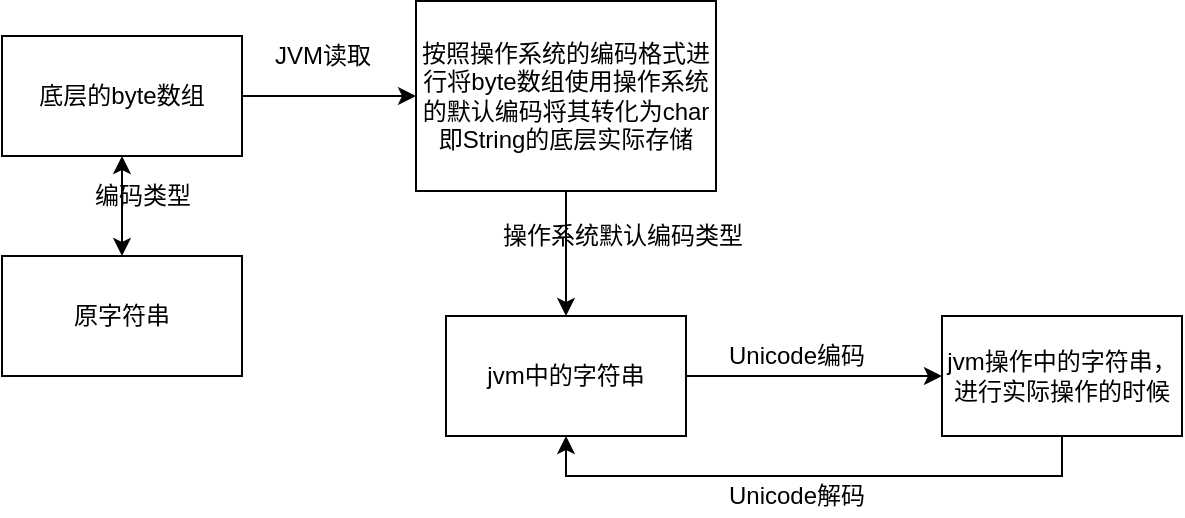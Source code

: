 <mxfile version="18.0.3" type="github">
  <diagram id="Y_zqLpwK-s-20bb0sWx3" name="第 1 页">
    <mxGraphModel dx="1422" dy="754" grid="1" gridSize="10" guides="1" tooltips="1" connect="1" arrows="1" fold="1" page="1" pageScale="1" pageWidth="827" pageHeight="1169" math="0" shadow="0">
      <root>
        <mxCell id="0" />
        <mxCell id="1" parent="0" />
        <mxCell id="ttnnJIjA9G-Q_sFXiSrG-1" value="原字符串" style="rounded=0;whiteSpace=wrap;html=1;" parent="1" vertex="1">
          <mxGeometry x="140" y="180" width="120" height="60" as="geometry" />
        </mxCell>
        <mxCell id="ttnnJIjA9G-Q_sFXiSrG-2" value="底层的byte数组" style="rounded=0;whiteSpace=wrap;html=1;" parent="1" vertex="1">
          <mxGeometry x="140" y="70" width="120" height="60" as="geometry" />
        </mxCell>
        <mxCell id="ttnnJIjA9G-Q_sFXiSrG-3" value="" style="endArrow=classic;startArrow=classic;html=1;rounded=0;exitX=0.5;exitY=0;exitDx=0;exitDy=0;" parent="1" source="ttnnJIjA9G-Q_sFXiSrG-1" target="ttnnJIjA9G-Q_sFXiSrG-2" edge="1">
          <mxGeometry width="50" height="50" relative="1" as="geometry">
            <mxPoint x="390" y="410" as="sourcePoint" />
            <mxPoint x="440" y="360" as="targetPoint" />
          </mxGeometry>
        </mxCell>
        <mxCell id="Clm08EFhY0WN1bNjYeMY-2" value="" style="edgeStyle=orthogonalEdgeStyle;rounded=0;orthogonalLoop=1;jettySize=auto;html=1;" edge="1" parent="1" source="ttnnJIjA9G-Q_sFXiSrG-4" target="Clm08EFhY0WN1bNjYeMY-1">
          <mxGeometry relative="1" as="geometry" />
        </mxCell>
        <mxCell id="ttnnJIjA9G-Q_sFXiSrG-4" value="按照操作系统的编码格式进行将byte数组使用操作系统的默认编码将其转化为char即String的底层实际存储" style="rounded=0;whiteSpace=wrap;html=1;" parent="1" vertex="1">
          <mxGeometry x="347" y="52.5" width="150" height="95" as="geometry" />
        </mxCell>
        <mxCell id="ttnnJIjA9G-Q_sFXiSrG-5" value="" style="endArrow=classic;html=1;rounded=0;exitX=1;exitY=0.5;exitDx=0;exitDy=0;entryX=0;entryY=0.5;entryDx=0;entryDy=0;" parent="1" source="ttnnJIjA9G-Q_sFXiSrG-2" target="ttnnJIjA9G-Q_sFXiSrG-4" edge="1">
          <mxGeometry width="50" height="50" relative="1" as="geometry">
            <mxPoint x="390" y="410" as="sourcePoint" />
            <mxPoint x="440" y="360" as="targetPoint" />
          </mxGeometry>
        </mxCell>
        <mxCell id="ttnnJIjA9G-Q_sFXiSrG-6" value="JVM读取" style="text;html=1;align=center;verticalAlign=middle;resizable=0;points=[];autosize=1;strokeColor=none;fillColor=none;" parent="1" vertex="1">
          <mxGeometry x="270" y="70" width="60" height="20" as="geometry" />
        </mxCell>
        <mxCell id="Clm08EFhY0WN1bNjYeMY-4" value="" style="edgeStyle=orthogonalEdgeStyle;rounded=0;orthogonalLoop=1;jettySize=auto;html=1;" edge="1" parent="1" source="Clm08EFhY0WN1bNjYeMY-1" target="Clm08EFhY0WN1bNjYeMY-3">
          <mxGeometry relative="1" as="geometry" />
        </mxCell>
        <mxCell id="Clm08EFhY0WN1bNjYeMY-1" value="jvm中的字符串" style="rounded=0;whiteSpace=wrap;html=1;" vertex="1" parent="1">
          <mxGeometry x="362" y="210" width="120" height="60" as="geometry" />
        </mxCell>
        <mxCell id="Clm08EFhY0WN1bNjYeMY-9" style="edgeStyle=orthogonalEdgeStyle;rounded=0;orthogonalLoop=1;jettySize=auto;html=1;entryX=0.5;entryY=1;entryDx=0;entryDy=0;" edge="1" parent="1" source="Clm08EFhY0WN1bNjYeMY-3" target="Clm08EFhY0WN1bNjYeMY-1">
          <mxGeometry relative="1" as="geometry">
            <Array as="points">
              <mxPoint x="670" y="290" />
              <mxPoint x="422" y="290" />
            </Array>
          </mxGeometry>
        </mxCell>
        <mxCell id="Clm08EFhY0WN1bNjYeMY-3" value="jvm操作中的字符串，进行实际操作的时候" style="rounded=0;whiteSpace=wrap;html=1;" vertex="1" parent="1">
          <mxGeometry x="610" y="210" width="120" height="60" as="geometry" />
        </mxCell>
        <mxCell id="Clm08EFhY0WN1bNjYeMY-5" value="编码类型" style="text;html=1;align=center;verticalAlign=middle;resizable=0;points=[];autosize=1;strokeColor=none;fillColor=none;" vertex="1" parent="1">
          <mxGeometry x="180" y="140" width="60" height="20" as="geometry" />
        </mxCell>
        <mxCell id="Clm08EFhY0WN1bNjYeMY-6" value="操作系统默认编码类型" style="text;html=1;align=center;verticalAlign=middle;resizable=0;points=[];autosize=1;strokeColor=none;fillColor=none;" vertex="1" parent="1">
          <mxGeometry x="380" y="160" width="140" height="20" as="geometry" />
        </mxCell>
        <mxCell id="Clm08EFhY0WN1bNjYeMY-8" value="Unicode编码" style="text;html=1;align=center;verticalAlign=middle;resizable=0;points=[];autosize=1;strokeColor=none;fillColor=none;" vertex="1" parent="1">
          <mxGeometry x="497" y="220" width="80" height="20" as="geometry" />
        </mxCell>
        <mxCell id="Clm08EFhY0WN1bNjYeMY-10" value="Unicode解码" style="text;html=1;align=center;verticalAlign=middle;resizable=0;points=[];autosize=1;strokeColor=none;fillColor=none;" vertex="1" parent="1">
          <mxGeometry x="497" y="290" width="80" height="20" as="geometry" />
        </mxCell>
      </root>
    </mxGraphModel>
  </diagram>
</mxfile>
